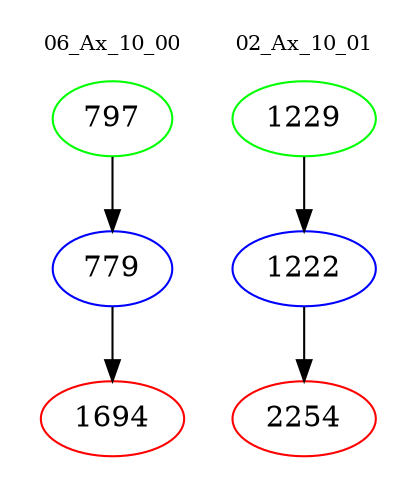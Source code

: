 digraph{
subgraph cluster_0 {
color = white
label = "06_Ax_10_00";
fontsize=10;
T0_797 [label="797", color="green"]
T0_797 -> T0_779 [color="black"]
T0_779 [label="779", color="blue"]
T0_779 -> T0_1694 [color="black"]
T0_1694 [label="1694", color="red"]
}
subgraph cluster_1 {
color = white
label = "02_Ax_10_01";
fontsize=10;
T1_1229 [label="1229", color="green"]
T1_1229 -> T1_1222 [color="black"]
T1_1222 [label="1222", color="blue"]
T1_1222 -> T1_2254 [color="black"]
T1_2254 [label="2254", color="red"]
}
}
